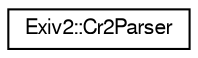 digraph "Graphical Class Hierarchy"
{
  edge [fontname="FreeSans",fontsize="10",labelfontname="FreeSans",labelfontsize="10"];
  node [fontname="FreeSans",fontsize="10",shape=record];
  rankdir="LR";
  Node1 [label="Exiv2::Cr2Parser",height=0.2,width=0.4,color="black", fillcolor="white", style="filled",URL="$classExiv2_1_1Cr2Parser.html",tooltip="Stateless parser class for data in CR2 format. Images use this class to decode and encode CR2 data..."];
}
